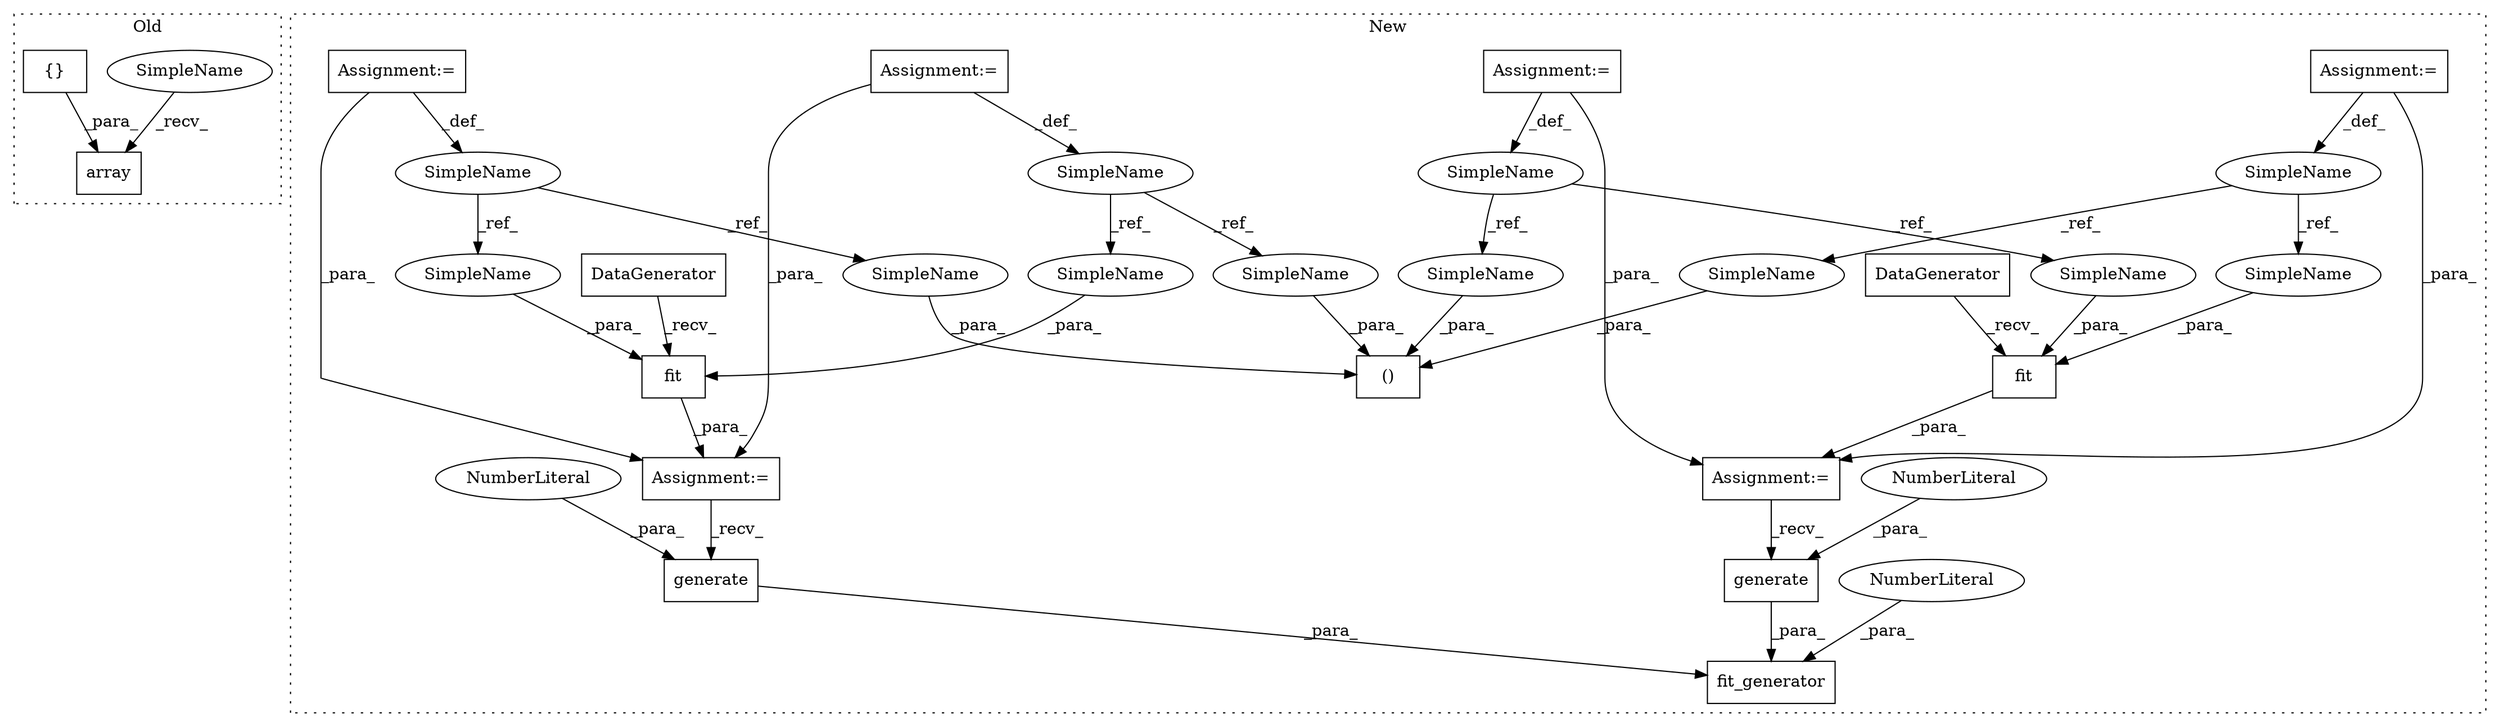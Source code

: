 digraph G {
subgraph cluster0 {
1 [label="SimpleName" a="42" s="1333" l="5" shape="ellipse"];
5 [label="array" a="32" s="1339,1563" l="17,-5" shape="box"];
12 [label="{}" a="4" s="1404,1415" l="1,1" shape="box"];
label = "Old";
style="dotted";
}
subgraph cluster1 {
2 [label="fit" a="32" s="1571,1588" l="4,1" shape="box"];
3 [label="Assignment:=" a="7" s="482" l="6" shape="box"];
4 [label="()" a="106" s="1339" l="65" shape="box"];
6 [label="SimpleName" a="42" s="580" l="7" shape="ellipse"];
7 [label="fit" a="32" s="1510,1529" l="4,1" shape="box"];
8 [label="generate" a="32" s="1773,1802" l="9,1" shape="box"];
9 [label="NumberLiteral" a="34" s="1800" l="2" shape="ellipse"];
10 [label="generate" a="32" s="1733,1762" l="9,1" shape="box"];
11 [label="NumberLiteral" a="34" s="1760" l="2" shape="ellipse"];
13 [label="SimpleName" a="42" s="482" l="6" shape="ellipse"];
14 [label="SimpleName" a="42" s="279" l="7" shape="ellipse"];
15 [label="SimpleName" a="42" s="263" l="6" shape="ellipse"];
16 [label="fit_generator" a="32" s="1709,1806" l="14,1" shape="box"];
17 [label="NumberLiteral" a="34" s="1804" l="2" shape="ellipse"];
18 [label="DataGenerator" a="32" s="1484,1508" l="14,1" shape="box"];
19 [label="Assignment:=" a="7" s="1483" l="1" shape="box"];
20 [label="DataGenerator" a="32" s="1545,1569" l="14,1" shape="box"];
21 [label="Assignment:=" a="7" s="279" l="7" shape="box"];
22 [label="Assignment:=" a="7" s="263" l="6" shape="box"];
23 [label="Assignment:=" a="7" s="580" l="7" shape="box"];
24 [label="Assignment:=" a="7" s="1544" l="1" shape="box"];
25 [label="SimpleName" a="42" s="1339" l="7" shape="ellipse"];
26 [label="SimpleName" a="42" s="1514" l="7" shape="ellipse"];
27 [label="SimpleName" a="42" s="1398" l="6" shape="ellipse"];
28 [label="SimpleName" a="42" s="1582" l="6" shape="ellipse"];
29 [label="SimpleName" a="42" s="1575" l="6" shape="ellipse"];
30 [label="SimpleName" a="42" s="1359" l="6" shape="ellipse"];
31 [label="SimpleName" a="42" s="1378" l="7" shape="ellipse"];
32 [label="SimpleName" a="42" s="1522" l="7" shape="ellipse"];
label = "New";
style="dotted";
}
1 -> 5 [label="_recv_"];
2 -> 24 [label="_para_"];
3 -> 24 [label="_para_"];
3 -> 13 [label="_def_"];
6 -> 26 [label="_ref_"];
6 -> 25 [label="_ref_"];
7 -> 19 [label="_para_"];
8 -> 16 [label="_para_"];
9 -> 8 [label="_para_"];
10 -> 16 [label="_para_"];
11 -> 10 [label="_para_"];
12 -> 5 [label="_para_"];
13 -> 28 [label="_ref_"];
13 -> 27 [label="_ref_"];
14 -> 32 [label="_ref_"];
14 -> 31 [label="_ref_"];
15 -> 29 [label="_ref_"];
15 -> 30 [label="_ref_"];
17 -> 16 [label="_para_"];
18 -> 7 [label="_recv_"];
19 -> 10 [label="_recv_"];
20 -> 2 [label="_recv_"];
21 -> 19 [label="_para_"];
21 -> 14 [label="_def_"];
22 -> 24 [label="_para_"];
22 -> 15 [label="_def_"];
23 -> 19 [label="_para_"];
23 -> 6 [label="_def_"];
24 -> 8 [label="_recv_"];
25 -> 4 [label="_para_"];
26 -> 7 [label="_para_"];
27 -> 4 [label="_para_"];
28 -> 2 [label="_para_"];
29 -> 2 [label="_para_"];
30 -> 4 [label="_para_"];
31 -> 4 [label="_para_"];
32 -> 7 [label="_para_"];
}
